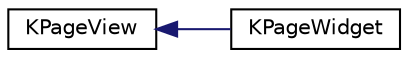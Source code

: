 digraph "Graphical Class Hierarchy"
{
  edge [fontname="Helvetica",fontsize="10",labelfontname="Helvetica",labelfontsize="10"];
  node [fontname="Helvetica",fontsize="10",shape=record];
  rankdir="LR";
  Node0 [label="KPageView",height=0.2,width=0.4,color="black", fillcolor="white", style="filled",URL="$classKPageView.html",tooltip="A base class which can handle multiple pages. "];
  Node0 -> Node1 [dir="back",color="midnightblue",fontsize="10",style="solid",fontname="Helvetica"];
  Node1 [label="KPageWidget",height=0.2,width=0.4,color="black", fillcolor="white", style="filled",URL="$classKPageWidget.html",tooltip="Page widget with many layouts (faces). "];
}
